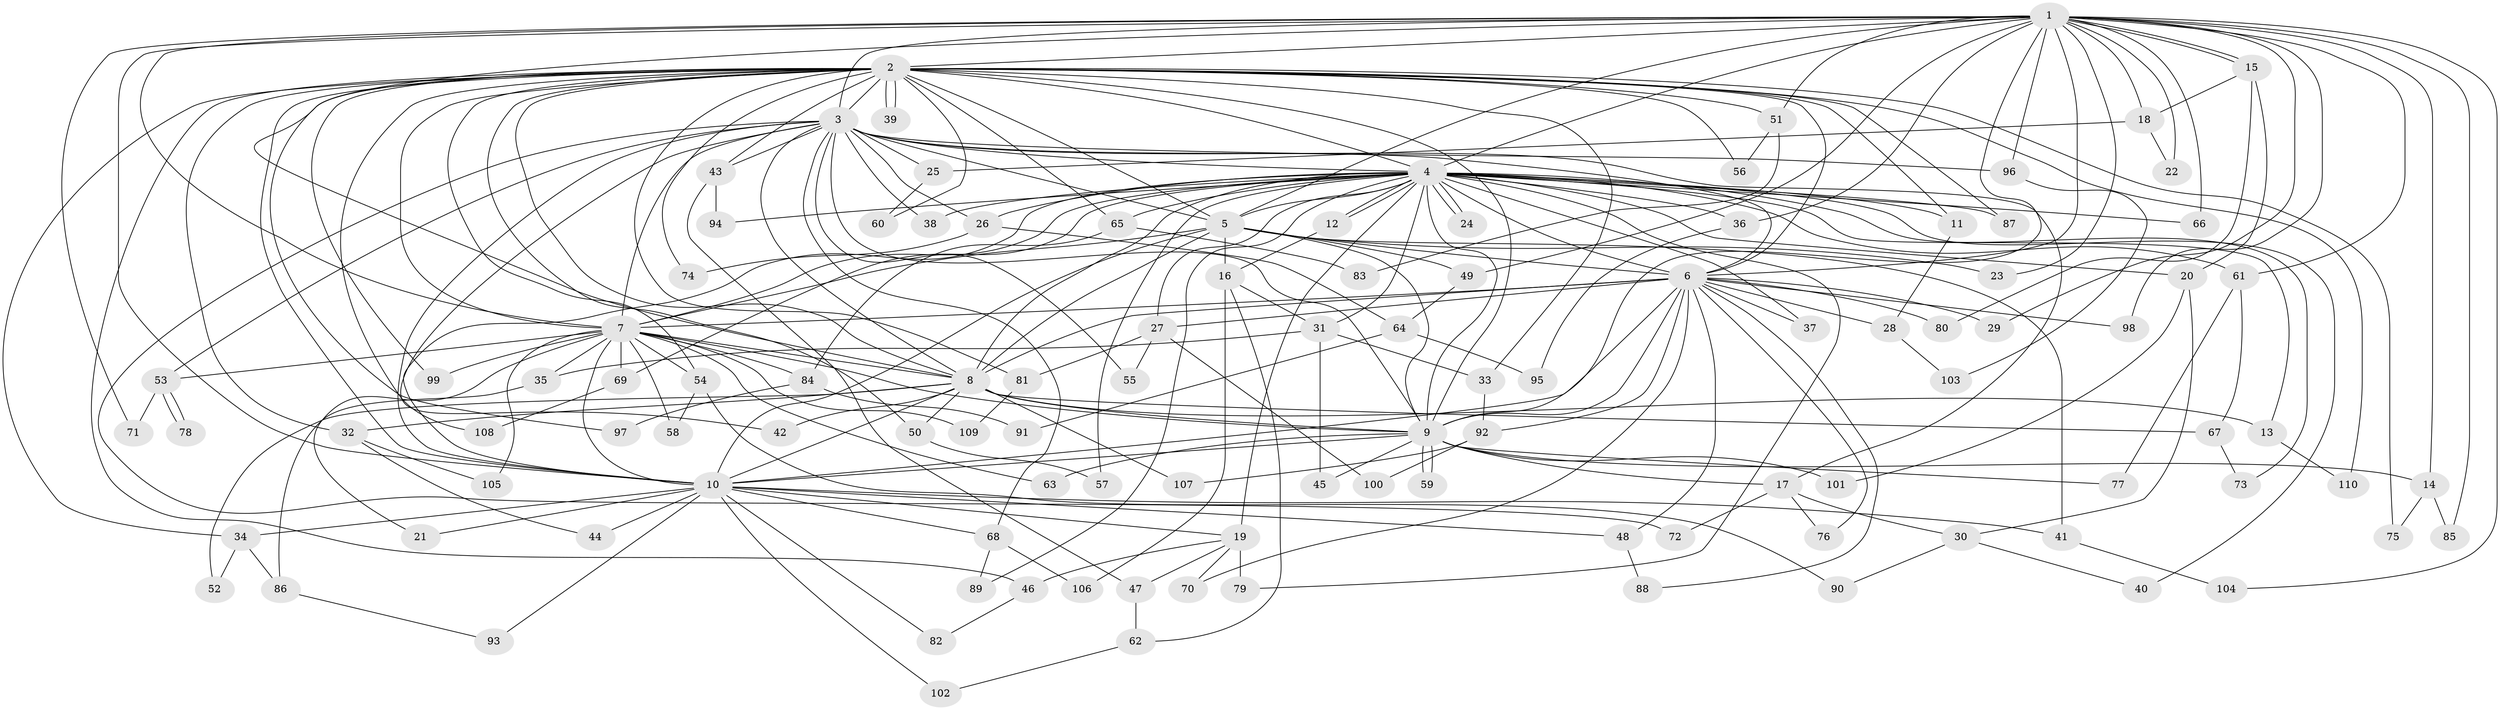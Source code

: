 // Generated by graph-tools (version 1.1) at 2025/01/03/09/25 03:01:34]
// undirected, 110 vertices, 245 edges
graph export_dot {
graph [start="1"]
  node [color=gray90,style=filled];
  1;
  2;
  3;
  4;
  5;
  6;
  7;
  8;
  9;
  10;
  11;
  12;
  13;
  14;
  15;
  16;
  17;
  18;
  19;
  20;
  21;
  22;
  23;
  24;
  25;
  26;
  27;
  28;
  29;
  30;
  31;
  32;
  33;
  34;
  35;
  36;
  37;
  38;
  39;
  40;
  41;
  42;
  43;
  44;
  45;
  46;
  47;
  48;
  49;
  50;
  51;
  52;
  53;
  54;
  55;
  56;
  57;
  58;
  59;
  60;
  61;
  62;
  63;
  64;
  65;
  66;
  67;
  68;
  69;
  70;
  71;
  72;
  73;
  74;
  75;
  76;
  77;
  78;
  79;
  80;
  81;
  82;
  83;
  84;
  85;
  86;
  87;
  88;
  89;
  90;
  91;
  92;
  93;
  94;
  95;
  96;
  97;
  98;
  99;
  100;
  101;
  102;
  103;
  104;
  105;
  106;
  107;
  108;
  109;
  110;
  1 -- 2;
  1 -- 3;
  1 -- 4;
  1 -- 5;
  1 -- 6;
  1 -- 7;
  1 -- 8;
  1 -- 9;
  1 -- 10;
  1 -- 14;
  1 -- 15;
  1 -- 15;
  1 -- 18;
  1 -- 22;
  1 -- 23;
  1 -- 29;
  1 -- 36;
  1 -- 49;
  1 -- 51;
  1 -- 61;
  1 -- 66;
  1 -- 71;
  1 -- 85;
  1 -- 96;
  1 -- 98;
  1 -- 104;
  2 -- 3;
  2 -- 4;
  2 -- 5;
  2 -- 6;
  2 -- 7;
  2 -- 8;
  2 -- 9;
  2 -- 10;
  2 -- 11;
  2 -- 32;
  2 -- 33;
  2 -- 34;
  2 -- 39;
  2 -- 39;
  2 -- 43;
  2 -- 46;
  2 -- 50;
  2 -- 51;
  2 -- 54;
  2 -- 56;
  2 -- 60;
  2 -- 65;
  2 -- 74;
  2 -- 75;
  2 -- 81;
  2 -- 87;
  2 -- 97;
  2 -- 99;
  2 -- 108;
  2 -- 110;
  3 -- 4;
  3 -- 5;
  3 -- 6;
  3 -- 7;
  3 -- 8;
  3 -- 9;
  3 -- 10;
  3 -- 17;
  3 -- 25;
  3 -- 26;
  3 -- 38;
  3 -- 42;
  3 -- 43;
  3 -- 53;
  3 -- 55;
  3 -- 68;
  3 -- 72;
  3 -- 96;
  4 -- 5;
  4 -- 6;
  4 -- 7;
  4 -- 8;
  4 -- 9;
  4 -- 10;
  4 -- 11;
  4 -- 12;
  4 -- 12;
  4 -- 13;
  4 -- 19;
  4 -- 20;
  4 -- 24;
  4 -- 24;
  4 -- 26;
  4 -- 27;
  4 -- 31;
  4 -- 36;
  4 -- 37;
  4 -- 38;
  4 -- 40;
  4 -- 57;
  4 -- 61;
  4 -- 65;
  4 -- 66;
  4 -- 69;
  4 -- 73;
  4 -- 79;
  4 -- 87;
  4 -- 89;
  4 -- 94;
  5 -- 6;
  5 -- 7;
  5 -- 8;
  5 -- 9;
  5 -- 10;
  5 -- 16;
  5 -- 23;
  5 -- 41;
  5 -- 49;
  6 -- 7;
  6 -- 8;
  6 -- 9;
  6 -- 10;
  6 -- 27;
  6 -- 28;
  6 -- 29;
  6 -- 37;
  6 -- 48;
  6 -- 70;
  6 -- 76;
  6 -- 80;
  6 -- 88;
  6 -- 92;
  6 -- 98;
  7 -- 8;
  7 -- 9;
  7 -- 10;
  7 -- 21;
  7 -- 35;
  7 -- 53;
  7 -- 54;
  7 -- 58;
  7 -- 63;
  7 -- 69;
  7 -- 84;
  7 -- 99;
  7 -- 105;
  7 -- 109;
  8 -- 9;
  8 -- 10;
  8 -- 13;
  8 -- 32;
  8 -- 42;
  8 -- 50;
  8 -- 52;
  8 -- 67;
  8 -- 107;
  9 -- 10;
  9 -- 14;
  9 -- 17;
  9 -- 45;
  9 -- 59;
  9 -- 59;
  9 -- 63;
  9 -- 77;
  9 -- 101;
  10 -- 19;
  10 -- 21;
  10 -- 34;
  10 -- 41;
  10 -- 44;
  10 -- 48;
  10 -- 68;
  10 -- 82;
  10 -- 93;
  10 -- 102;
  11 -- 28;
  12 -- 16;
  13 -- 110;
  14 -- 75;
  14 -- 85;
  15 -- 18;
  15 -- 20;
  15 -- 80;
  16 -- 31;
  16 -- 62;
  16 -- 106;
  17 -- 30;
  17 -- 72;
  17 -- 76;
  18 -- 22;
  18 -- 25;
  19 -- 46;
  19 -- 47;
  19 -- 70;
  19 -- 79;
  20 -- 30;
  20 -- 101;
  25 -- 60;
  26 -- 64;
  26 -- 74;
  27 -- 55;
  27 -- 81;
  27 -- 100;
  28 -- 103;
  30 -- 40;
  30 -- 90;
  31 -- 33;
  31 -- 35;
  31 -- 45;
  32 -- 44;
  32 -- 105;
  33 -- 92;
  34 -- 52;
  34 -- 86;
  35 -- 86;
  36 -- 95;
  41 -- 104;
  43 -- 47;
  43 -- 94;
  46 -- 82;
  47 -- 62;
  48 -- 88;
  49 -- 64;
  50 -- 57;
  51 -- 56;
  51 -- 83;
  53 -- 71;
  53 -- 78;
  53 -- 78;
  54 -- 58;
  54 -- 90;
  61 -- 67;
  61 -- 77;
  62 -- 102;
  64 -- 91;
  64 -- 95;
  65 -- 83;
  65 -- 84;
  67 -- 73;
  68 -- 89;
  68 -- 106;
  69 -- 108;
  81 -- 109;
  84 -- 91;
  84 -- 97;
  86 -- 93;
  92 -- 100;
  92 -- 107;
  96 -- 103;
}
